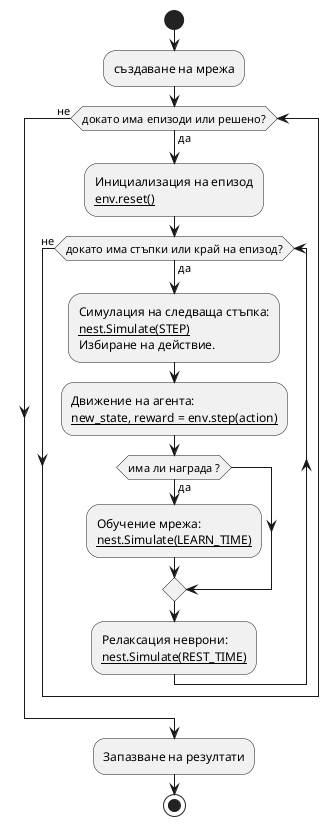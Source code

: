 @startuml

start
:създаване на мрежа;
while (докато има епизоди или решено?) is (да)
    :Инициализация на епизод
    __env.reset()__;

    while (докато има стъпки или край на епизод?) is (да)
      :Симулация на следваща стъпка:
      __nest.Simulate(STEP)__
      Избиране на действие.;
      :Движение на агента:
      __new_state, reward = env.step(action)__;
      if (има ли награда ?) then (да)
        :Обучение мрежа:
        __nest.Simulate(LEARN_TIME)__;
      endif
      :Релаксация неврони:
      __nest.Simulate(REST_TIME)__;
    endwhile (не)
endwhile (не)

:Запазване на резултати;

stop

@enduml

